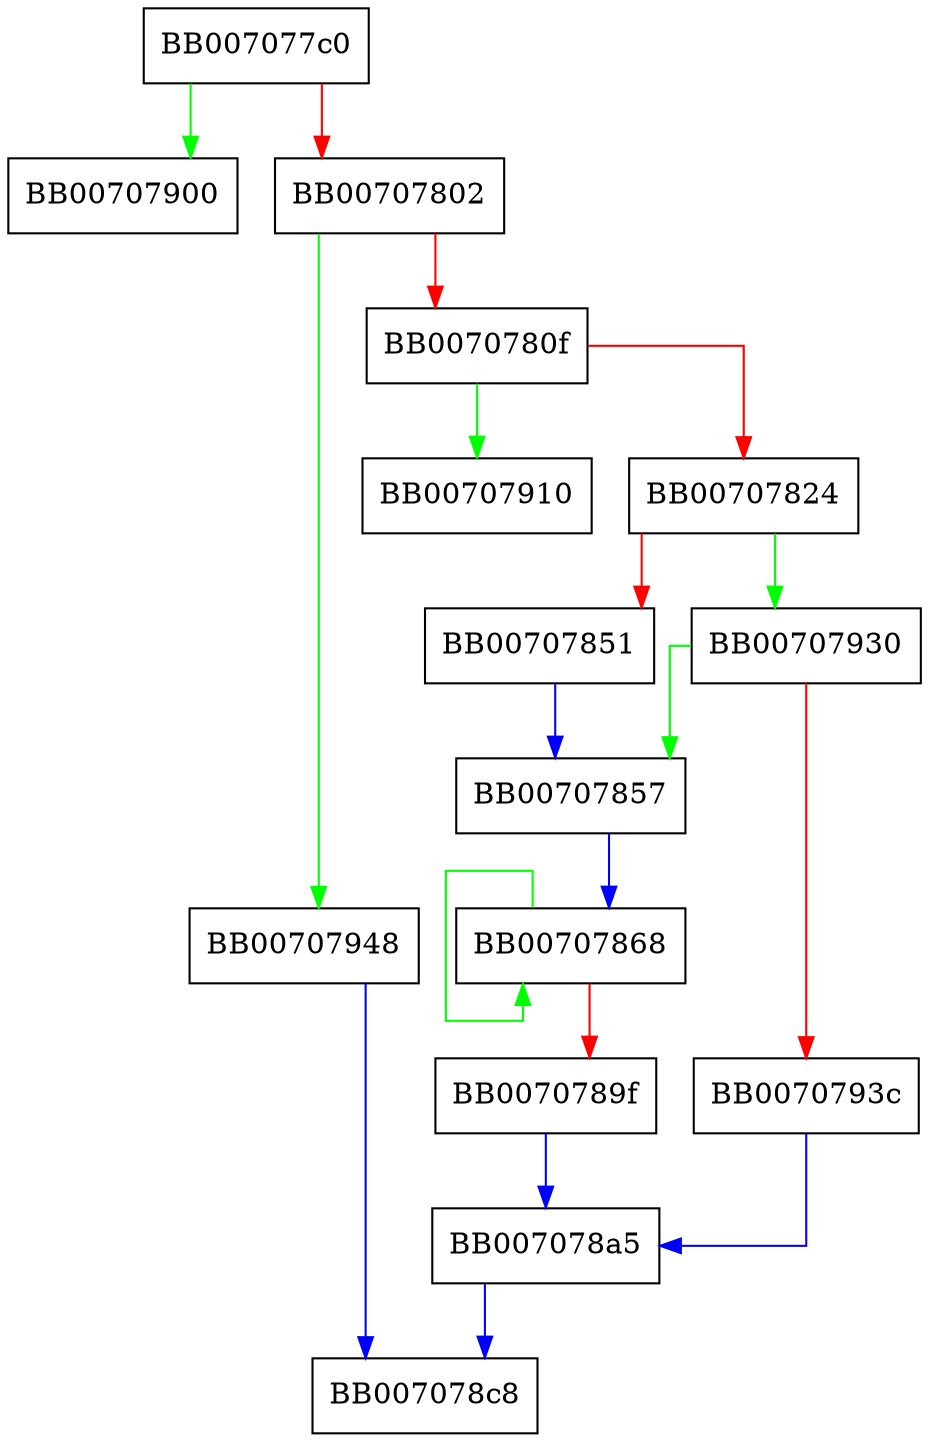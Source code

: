 digraph tls1_cbc_remove_padding_and_mac {
  node [shape="box"];
  graph [splines=ortho];
  BB007077c0 -> BB00707900 [color="green"];
  BB007077c0 -> BB00707802 [color="red"];
  BB00707802 -> BB00707948 [color="green"];
  BB00707802 -> BB0070780f [color="red"];
  BB0070780f -> BB00707910 [color="green"];
  BB0070780f -> BB00707824 [color="red"];
  BB00707824 -> BB00707930 [color="green"];
  BB00707824 -> BB00707851 [color="red"];
  BB00707851 -> BB00707857 [color="blue"];
  BB00707857 -> BB00707868 [color="blue"];
  BB00707868 -> BB00707868 [color="green"];
  BB00707868 -> BB0070789f [color="red"];
  BB0070789f -> BB007078a5 [color="blue"];
  BB007078a5 -> BB007078c8 [color="blue"];
  BB00707930 -> BB00707857 [color="green"];
  BB00707930 -> BB0070793c [color="red"];
  BB0070793c -> BB007078a5 [color="blue"];
  BB00707948 -> BB007078c8 [color="blue"];
}